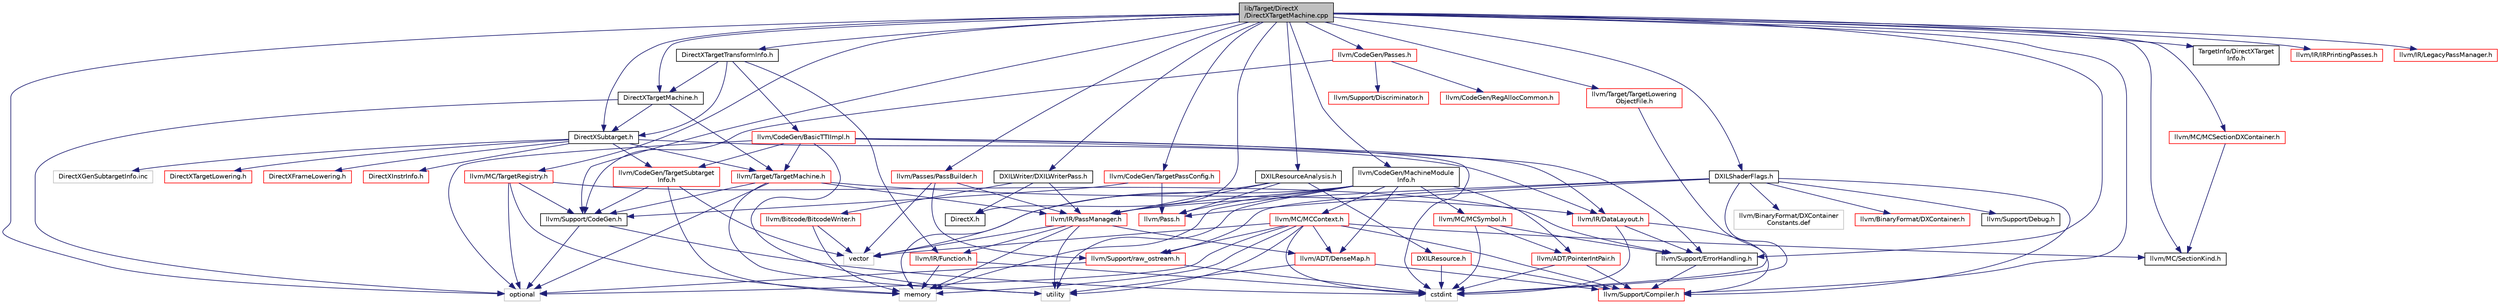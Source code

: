 digraph "lib/Target/DirectX/DirectXTargetMachine.cpp"
{
 // LATEX_PDF_SIZE
  bgcolor="transparent";
  edge [fontname="Helvetica",fontsize="10",labelfontname="Helvetica",labelfontsize="10"];
  node [fontname="Helvetica",fontsize="10",shape=record];
  Node1 [label="lib/Target/DirectX\l/DirectXTargetMachine.cpp",height=0.2,width=0.4,color="black", fillcolor="grey75", style="filled", fontcolor="black",tooltip=" "];
  Node1 -> Node2 [color="midnightblue",fontsize="10",style="solid",fontname="Helvetica"];
  Node2 [label="DirectXTargetMachine.h",height=0.2,width=0.4,color="black",URL="$DirectXTargetMachine_8h.html",tooltip=" "];
  Node2 -> Node3 [color="midnightblue",fontsize="10",style="solid",fontname="Helvetica"];
  Node3 [label="DirectXSubtarget.h",height=0.2,width=0.4,color="black",URL="$DirectXSubtarget_8h.html",tooltip=" "];
  Node3 -> Node4 [color="midnightblue",fontsize="10",style="solid",fontname="Helvetica"];
  Node4 [label="DirectXFrameLowering.h",height=0.2,width=0.4,color="red",URL="$DirectXFrameLowering_8h.html",tooltip=" "];
  Node3 -> Node145 [color="midnightblue",fontsize="10",style="solid",fontname="Helvetica"];
  Node145 [label="DirectXInstrInfo.h",height=0.2,width=0.4,color="red",URL="$DirectXInstrInfo_8h.html",tooltip=" "];
  Node3 -> Node230 [color="midnightblue",fontsize="10",style="solid",fontname="Helvetica"];
  Node230 [label="DirectXTargetLowering.h",height=0.2,width=0.4,color="red",URL="$DirectXTargetLowering_8h.html",tooltip=" "];
  Node3 -> Node194 [color="midnightblue",fontsize="10",style="solid",fontname="Helvetica"];
  Node194 [label="llvm/CodeGen/TargetSubtarget\lInfo.h",height=0.2,width=0.4,color="red",URL="$TargetSubtargetInfo_8h.html",tooltip=" "];
  Node194 -> Node172 [color="midnightblue",fontsize="10",style="solid",fontname="Helvetica"];
  Node172 [label="llvm/Support/CodeGen.h",height=0.2,width=0.4,color="black",URL="$CodeGen_8h.html",tooltip=" "];
  Node172 -> Node17 [color="midnightblue",fontsize="10",style="solid",fontname="Helvetica"];
  Node17 [label="cstdint",height=0.2,width=0.4,color="grey75",tooltip=" "];
  Node172 -> Node40 [color="midnightblue",fontsize="10",style="solid",fontname="Helvetica"];
  Node40 [label="optional",height=0.2,width=0.4,color="grey75",tooltip=" "];
  Node194 -> Node32 [color="midnightblue",fontsize="10",style="solid",fontname="Helvetica"];
  Node32 [label="memory",height=0.2,width=0.4,color="grey75",tooltip=" "];
  Node194 -> Node89 [color="midnightblue",fontsize="10",style="solid",fontname="Helvetica"];
  Node89 [label="vector",height=0.2,width=0.4,color="grey75",tooltip=" "];
  Node3 -> Node236 [color="midnightblue",fontsize="10",style="solid",fontname="Helvetica"];
  Node236 [label="llvm/IR/DataLayout.h",height=0.2,width=0.4,color="red",URL="$DataLayout_8h.html",tooltip=" "];
  Node236 -> Node12 [color="midnightblue",fontsize="10",style="solid",fontname="Helvetica"];
  Node12 [label="llvm/Support/Compiler.h",height=0.2,width=0.4,color="red",URL="$Compiler_8h.html",tooltip=" "];
  Node236 -> Node11 [color="midnightblue",fontsize="10",style="solid",fontname="Helvetica"];
  Node11 [label="llvm/Support/ErrorHandling.h",height=0.2,width=0.4,color="black",URL="$Support_2ErrorHandling_8h.html",tooltip=" "];
  Node11 -> Node12 [color="midnightblue",fontsize="10",style="solid",fontname="Helvetica"];
  Node236 -> Node17 [color="midnightblue",fontsize="10",style="solid",fontname="Helvetica"];
  Node3 -> Node271 [color="midnightblue",fontsize="10",style="solid",fontname="Helvetica"];
  Node271 [label="llvm/Target/TargetMachine.h",height=0.2,width=0.4,color="red",URL="$Target_2TargetMachine_8h.html",tooltip=" "];
  Node271 -> Node236 [color="midnightblue",fontsize="10",style="solid",fontname="Helvetica"];
  Node271 -> Node233 [color="midnightblue",fontsize="10",style="solid",fontname="Helvetica"];
  Node233 [label="llvm/IR/PassManager.h",height=0.2,width=0.4,color="red",URL="$PassManager_8h.html",tooltip=" "];
  Node233 -> Node83 [color="midnightblue",fontsize="10",style="solid",fontname="Helvetica"];
  Node83 [label="llvm/ADT/DenseMap.h",height=0.2,width=0.4,color="red",URL="$DenseMap_8h.html",tooltip=" "];
  Node83 -> Node12 [color="midnightblue",fontsize="10",style="solid",fontname="Helvetica"];
  Node83 -> Node9 [color="midnightblue",fontsize="10",style="solid",fontname="Helvetica"];
  Node9 [label="utility",height=0.2,width=0.4,color="grey75",tooltip=" "];
  Node233 -> Node175 [color="midnightblue",fontsize="10",style="solid",fontname="Helvetica"];
  Node175 [label="llvm/IR/Function.h",height=0.2,width=0.4,color="red",URL="$Function_8h.html",tooltip=" "];
  Node175 -> Node17 [color="midnightblue",fontsize="10",style="solid",fontname="Helvetica"];
  Node175 -> Node32 [color="midnightblue",fontsize="10",style="solid",fontname="Helvetica"];
  Node233 -> Node32 [color="midnightblue",fontsize="10",style="solid",fontname="Helvetica"];
  Node233 -> Node9 [color="midnightblue",fontsize="10",style="solid",fontname="Helvetica"];
  Node233 -> Node89 [color="midnightblue",fontsize="10",style="solid",fontname="Helvetica"];
  Node271 -> Node172 [color="midnightblue",fontsize="10",style="solid",fontname="Helvetica"];
  Node271 -> Node40 [color="midnightblue",fontsize="10",style="solid",fontname="Helvetica"];
  Node271 -> Node9 [color="midnightblue",fontsize="10",style="solid",fontname="Helvetica"];
  Node3 -> Node275 [color="midnightblue",fontsize="10",style="solid",fontname="Helvetica"];
  Node275 [label="DirectXGenSubtargetInfo.inc",height=0.2,width=0.4,color="grey75",tooltip=" "];
  Node2 -> Node271 [color="midnightblue",fontsize="10",style="solid",fontname="Helvetica"];
  Node2 -> Node40 [color="midnightblue",fontsize="10",style="solid",fontname="Helvetica"];
  Node1 -> Node276 [color="midnightblue",fontsize="10",style="solid",fontname="Helvetica"];
  Node276 [label="DXILResourceAnalysis.h",height=0.2,width=0.4,color="black",URL="$DXILResourceAnalysis_8h.html",tooltip=" "];
  Node276 -> Node277 [color="midnightblue",fontsize="10",style="solid",fontname="Helvetica"];
  Node277 [label="DXILResource.h",height=0.2,width=0.4,color="red",URL="$DXILResource_8h.html",tooltip=" "];
  Node277 -> Node12 [color="midnightblue",fontsize="10",style="solid",fontname="Helvetica"];
  Node277 -> Node17 [color="midnightblue",fontsize="10",style="solid",fontname="Helvetica"];
  Node276 -> Node233 [color="midnightblue",fontsize="10",style="solid",fontname="Helvetica"];
  Node276 -> Node220 [color="midnightblue",fontsize="10",style="solid",fontname="Helvetica"];
  Node220 [label="llvm/Pass.h",height=0.2,width=0.4,color="red",URL="$Pass_8h.html",tooltip=" "];
  Node276 -> Node32 [color="midnightblue",fontsize="10",style="solid",fontname="Helvetica"];
  Node1 -> Node279 [color="midnightblue",fontsize="10",style="solid",fontname="Helvetica"];
  Node279 [label="DXILShaderFlags.h",height=0.2,width=0.4,color="black",URL="$DXILShaderFlags_8h.html",tooltip=" "];
  Node279 -> Node280 [color="midnightblue",fontsize="10",style="solid",fontname="Helvetica"];
  Node280 [label="llvm/BinaryFormat/DXContainer.h",height=0.2,width=0.4,color="red",URL="$BinaryFormat_2DXContainer_8h.html",tooltip=" "];
  Node279 -> Node233 [color="midnightblue",fontsize="10",style="solid",fontname="Helvetica"];
  Node279 -> Node220 [color="midnightblue",fontsize="10",style="solid",fontname="Helvetica"];
  Node279 -> Node12 [color="midnightblue",fontsize="10",style="solid",fontname="Helvetica"];
  Node279 -> Node115 [color="midnightblue",fontsize="10",style="solid",fontname="Helvetica"];
  Node115 [label="llvm/Support/Debug.h",height=0.2,width=0.4,color="black",URL="$Debug_8h.html",tooltip=" "];
  Node279 -> Node23 [color="midnightblue",fontsize="10",style="solid",fontname="Helvetica"];
  Node23 [label="llvm/Support/raw_ostream.h",height=0.2,width=0.4,color="red",URL="$raw__ostream_8h.html",tooltip=" "];
  Node23 -> Node17 [color="midnightblue",fontsize="10",style="solid",fontname="Helvetica"];
  Node23 -> Node40 [color="midnightblue",fontsize="10",style="solid",fontname="Helvetica"];
  Node279 -> Node17 [color="midnightblue",fontsize="10",style="solid",fontname="Helvetica"];
  Node279 -> Node282 [color="midnightblue",fontsize="10",style="solid",fontname="Helvetica"];
  Node282 [label="llvm/BinaryFormat/DXContainer\lConstants.def",height=0.2,width=0.4,color="grey75",tooltip=" "];
  Node1 -> Node283 [color="midnightblue",fontsize="10",style="solid",fontname="Helvetica"];
  Node283 [label="DXILWriter/DXILWriterPass.h",height=0.2,width=0.4,color="black",URL="$DXILWriterPass_8h.html",tooltip=" "];
  Node283 -> Node284 [color="midnightblue",fontsize="10",style="solid",fontname="Helvetica"];
  Node284 [label="DirectX.h",height=0.2,width=0.4,color="black",URL="$DirectX_8h.html",tooltip=" "];
  Node283 -> Node285 [color="midnightblue",fontsize="10",style="solid",fontname="Helvetica"];
  Node285 [label="llvm/Bitcode/BitcodeWriter.h",height=0.2,width=0.4,color="red",URL="$BitcodeWriter_8h.html",tooltip=" "];
  Node285 -> Node32 [color="midnightblue",fontsize="10",style="solid",fontname="Helvetica"];
  Node285 -> Node89 [color="midnightblue",fontsize="10",style="solid",fontname="Helvetica"];
  Node283 -> Node233 [color="midnightblue",fontsize="10",style="solid",fontname="Helvetica"];
  Node1 -> Node284 [color="midnightblue",fontsize="10",style="solid",fontname="Helvetica"];
  Node1 -> Node3 [color="midnightblue",fontsize="10",style="solid",fontname="Helvetica"];
  Node1 -> Node292 [color="midnightblue",fontsize="10",style="solid",fontname="Helvetica"];
  Node292 [label="DirectXTargetTransformInfo.h",height=0.2,width=0.4,color="black",URL="$DirectXTargetTransformInfo_8h.html",tooltip=" "];
  Node292 -> Node3 [color="midnightblue",fontsize="10",style="solid",fontname="Helvetica"];
  Node292 -> Node2 [color="midnightblue",fontsize="10",style="solid",fontname="Helvetica"];
  Node292 -> Node293 [color="midnightblue",fontsize="10",style="solid",fontname="Helvetica"];
  Node293 [label="llvm/CodeGen/BasicTTIImpl.h",height=0.2,width=0.4,color="red",URL="$BasicTTIImpl_8h.html",tooltip=" "];
  Node293 -> Node194 [color="midnightblue",fontsize="10",style="solid",fontname="Helvetica"];
  Node293 -> Node236 [color="midnightblue",fontsize="10",style="solid",fontname="Helvetica"];
  Node293 -> Node11 [color="midnightblue",fontsize="10",style="solid",fontname="Helvetica"];
  Node293 -> Node271 [color="midnightblue",fontsize="10",style="solid",fontname="Helvetica"];
  Node293 -> Node17 [color="midnightblue",fontsize="10",style="solid",fontname="Helvetica"];
  Node293 -> Node40 [color="midnightblue",fontsize="10",style="solid",fontname="Helvetica"];
  Node293 -> Node9 [color="midnightblue",fontsize="10",style="solid",fontname="Helvetica"];
  Node292 -> Node175 [color="midnightblue",fontsize="10",style="solid",fontname="Helvetica"];
  Node1 -> Node314 [color="midnightblue",fontsize="10",style="solid",fontname="Helvetica"];
  Node314 [label="TargetInfo/DirectXTarget\lInfo.h",height=0.2,width=0.4,color="black",URL="$DirectXTargetInfo_8h.html",tooltip=" "];
  Node1 -> Node315 [color="midnightblue",fontsize="10",style="solid",fontname="Helvetica"];
  Node315 [label="llvm/CodeGen/MachineModule\lInfo.h",height=0.2,width=0.4,color="black",URL="$MachineModuleInfo_8h.html",tooltip=" "];
  Node315 -> Node83 [color="midnightblue",fontsize="10",style="solid",fontname="Helvetica"];
  Node315 -> Node54 [color="midnightblue",fontsize="10",style="solid",fontname="Helvetica"];
  Node54 [label="llvm/ADT/PointerIntPair.h",height=0.2,width=0.4,color="red",URL="$PointerIntPair_8h.html",tooltip=" "];
  Node54 -> Node12 [color="midnightblue",fontsize="10",style="solid",fontname="Helvetica"];
  Node54 -> Node17 [color="midnightblue",fontsize="10",style="solid",fontname="Helvetica"];
  Node315 -> Node233 [color="midnightblue",fontsize="10",style="solid",fontname="Helvetica"];
  Node315 -> Node316 [color="midnightblue",fontsize="10",style="solid",fontname="Helvetica"];
  Node316 [label="llvm/MC/MCContext.h",height=0.2,width=0.4,color="red",URL="$MCContext_8h.html",tooltip=" "];
  Node316 -> Node83 [color="midnightblue",fontsize="10",style="solid",fontname="Helvetica"];
  Node316 -> Node328 [color="midnightblue",fontsize="10",style="solid",fontname="Helvetica"];
  Node328 [label="llvm/MC/SectionKind.h",height=0.2,width=0.4,color="black",URL="$SectionKind_8h.html",tooltip=" "];
  Node316 -> Node12 [color="midnightblue",fontsize="10",style="solid",fontname="Helvetica"];
  Node316 -> Node23 [color="midnightblue",fontsize="10",style="solid",fontname="Helvetica"];
  Node316 -> Node17 [color="midnightblue",fontsize="10",style="solid",fontname="Helvetica"];
  Node316 -> Node32 [color="midnightblue",fontsize="10",style="solid",fontname="Helvetica"];
  Node316 -> Node40 [color="midnightblue",fontsize="10",style="solid",fontname="Helvetica"];
  Node316 -> Node9 [color="midnightblue",fontsize="10",style="solid",fontname="Helvetica"];
  Node316 -> Node89 [color="midnightblue",fontsize="10",style="solid",fontname="Helvetica"];
  Node315 -> Node128 [color="midnightblue",fontsize="10",style="solid",fontname="Helvetica"];
  Node128 [label="llvm/MC/MCSymbol.h",height=0.2,width=0.4,color="red",URL="$MCSymbol_8h.html",tooltip=" "];
  Node128 -> Node54 [color="midnightblue",fontsize="10",style="solid",fontname="Helvetica"];
  Node128 -> Node11 [color="midnightblue",fontsize="10",style="solid",fontname="Helvetica"];
  Node128 -> Node17 [color="midnightblue",fontsize="10",style="solid",fontname="Helvetica"];
  Node315 -> Node220 [color="midnightblue",fontsize="10",style="solid",fontname="Helvetica"];
  Node315 -> Node32 [color="midnightblue",fontsize="10",style="solid",fontname="Helvetica"];
  Node315 -> Node9 [color="midnightblue",fontsize="10",style="solid",fontname="Helvetica"];
  Node315 -> Node89 [color="midnightblue",fontsize="10",style="solid",fontname="Helvetica"];
  Node1 -> Node198 [color="midnightblue",fontsize="10",style="solid",fontname="Helvetica"];
  Node198 [label="llvm/CodeGen/Passes.h",height=0.2,width=0.4,color="red",URL="$CodeGen_2Passes_8h.html",tooltip=" "];
  Node198 -> Node172 [color="midnightblue",fontsize="10",style="solid",fontname="Helvetica"];
  Node198 -> Node199 [color="midnightblue",fontsize="10",style="solid",fontname="Helvetica"];
  Node199 [label="llvm/Support/Discriminator.h",height=0.2,width=0.4,color="red",URL="$Discriminator_8h.html",tooltip=" "];
  Node198 -> Node206 [color="midnightblue",fontsize="10",style="solid",fontname="Helvetica"];
  Node206 [label="llvm/CodeGen/RegAllocCommon.h",height=0.2,width=0.4,color="red",URL="$RegAllocCommon_8h.html",tooltip=" "];
  Node1 -> Node329 [color="midnightblue",fontsize="10",style="solid",fontname="Helvetica"];
  Node329 [label="llvm/CodeGen/TargetPassConfig.h",height=0.2,width=0.4,color="red",URL="$TargetPassConfig_8h.html",tooltip=" "];
  Node329 -> Node220 [color="midnightblue",fontsize="10",style="solid",fontname="Helvetica"];
  Node329 -> Node172 [color="midnightblue",fontsize="10",style="solid",fontname="Helvetica"];
  Node1 -> Node330 [color="midnightblue",fontsize="10",style="solid",fontname="Helvetica"];
  Node330 [label="llvm/IR/IRPrintingPasses.h",height=0.2,width=0.4,color="red",URL="$IRPrintingPasses_8h.html",tooltip=" "];
  Node1 -> Node331 [color="midnightblue",fontsize="10",style="solid",fontname="Helvetica"];
  Node331 [label="llvm/IR/LegacyPassManager.h",height=0.2,width=0.4,color="red",URL="$LegacyPassManager_8h.html",tooltip=" "];
  Node1 -> Node332 [color="midnightblue",fontsize="10",style="solid",fontname="Helvetica"];
  Node332 [label="llvm/MC/MCSectionDXContainer.h",height=0.2,width=0.4,color="red",URL="$MCSectionDXContainer_8h.html",tooltip=" "];
  Node332 -> Node328 [color="midnightblue",fontsize="10",style="solid",fontname="Helvetica"];
  Node1 -> Node328 [color="midnightblue",fontsize="10",style="solid",fontname="Helvetica"];
  Node1 -> Node333 [color="midnightblue",fontsize="10",style="solid",fontname="Helvetica"];
  Node333 [label="llvm/MC/TargetRegistry.h",height=0.2,width=0.4,color="red",URL="$TargetRegistry_8h.html",tooltip=" "];
  Node333 -> Node172 [color="midnightblue",fontsize="10",style="solid",fontname="Helvetica"];
  Node333 -> Node11 [color="midnightblue",fontsize="10",style="solid",fontname="Helvetica"];
  Node333 -> Node32 [color="midnightblue",fontsize="10",style="solid",fontname="Helvetica"];
  Node333 -> Node40 [color="midnightblue",fontsize="10",style="solid",fontname="Helvetica"];
  Node1 -> Node339 [color="midnightblue",fontsize="10",style="solid",fontname="Helvetica"];
  Node339 [label="llvm/Passes/PassBuilder.h",height=0.2,width=0.4,color="red",URL="$Passes_2PassBuilder_8h.html",tooltip=" "];
  Node339 -> Node233 [color="midnightblue",fontsize="10",style="solid",fontname="Helvetica"];
  Node339 -> Node23 [color="midnightblue",fontsize="10",style="solid",fontname="Helvetica"];
  Node339 -> Node89 [color="midnightblue",fontsize="10",style="solid",fontname="Helvetica"];
  Node1 -> Node172 [color="midnightblue",fontsize="10",style="solid",fontname="Helvetica"];
  Node1 -> Node12 [color="midnightblue",fontsize="10",style="solid",fontname="Helvetica"];
  Node1 -> Node11 [color="midnightblue",fontsize="10",style="solid",fontname="Helvetica"];
  Node1 -> Node372 [color="midnightblue",fontsize="10",style="solid",fontname="Helvetica"];
  Node372 [label="llvm/Target/TargetLowering\lObjectFile.h",height=0.2,width=0.4,color="red",URL="$TargetLoweringObjectFile_8h.html",tooltip=" "];
  Node372 -> Node17 [color="midnightblue",fontsize="10",style="solid",fontname="Helvetica"];
  Node1 -> Node40 [color="midnightblue",fontsize="10",style="solid",fontname="Helvetica"];
}
